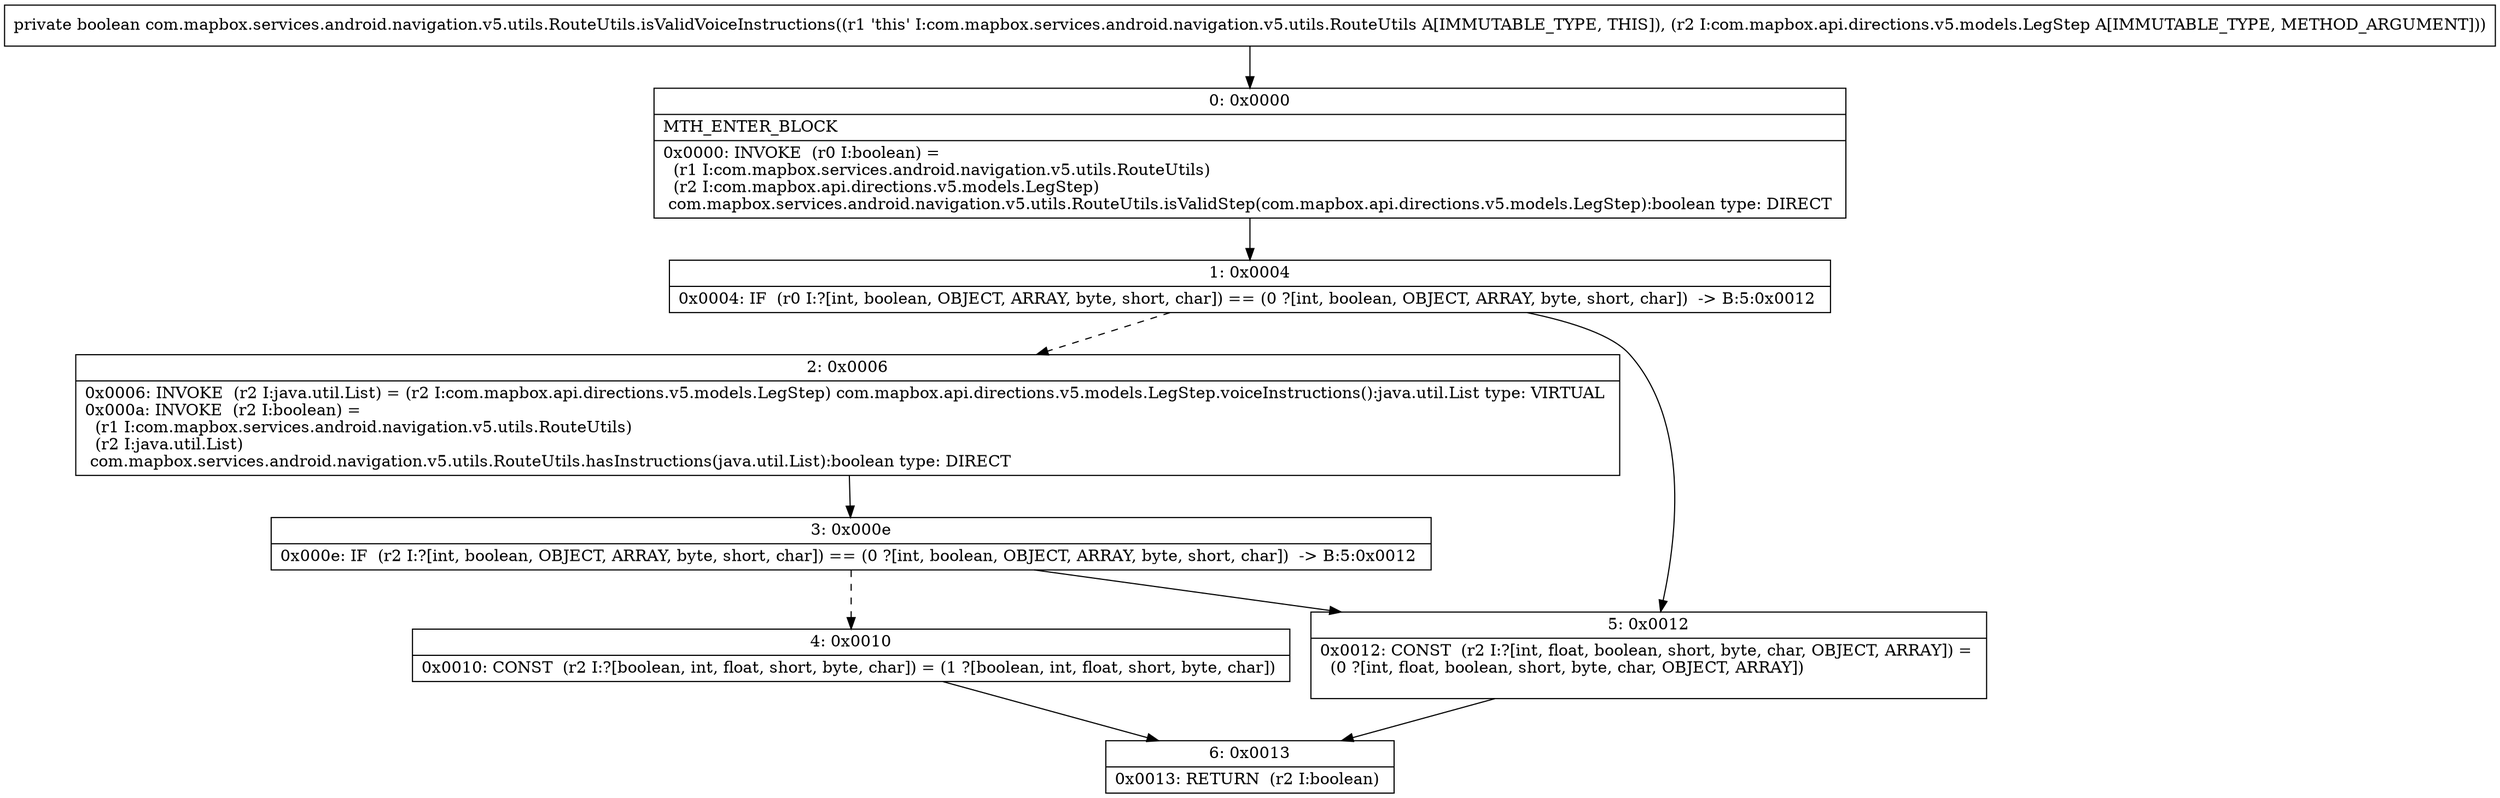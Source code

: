 digraph "CFG forcom.mapbox.services.android.navigation.v5.utils.RouteUtils.isValidVoiceInstructions(Lcom\/mapbox\/api\/directions\/v5\/models\/LegStep;)Z" {
Node_0 [shape=record,label="{0\:\ 0x0000|MTH_ENTER_BLOCK\l|0x0000: INVOKE  (r0 I:boolean) = \l  (r1 I:com.mapbox.services.android.navigation.v5.utils.RouteUtils)\l  (r2 I:com.mapbox.api.directions.v5.models.LegStep)\l com.mapbox.services.android.navigation.v5.utils.RouteUtils.isValidStep(com.mapbox.api.directions.v5.models.LegStep):boolean type: DIRECT \l}"];
Node_1 [shape=record,label="{1\:\ 0x0004|0x0004: IF  (r0 I:?[int, boolean, OBJECT, ARRAY, byte, short, char]) == (0 ?[int, boolean, OBJECT, ARRAY, byte, short, char])  \-\> B:5:0x0012 \l}"];
Node_2 [shape=record,label="{2\:\ 0x0006|0x0006: INVOKE  (r2 I:java.util.List) = (r2 I:com.mapbox.api.directions.v5.models.LegStep) com.mapbox.api.directions.v5.models.LegStep.voiceInstructions():java.util.List type: VIRTUAL \l0x000a: INVOKE  (r2 I:boolean) = \l  (r1 I:com.mapbox.services.android.navigation.v5.utils.RouteUtils)\l  (r2 I:java.util.List)\l com.mapbox.services.android.navigation.v5.utils.RouteUtils.hasInstructions(java.util.List):boolean type: DIRECT \l}"];
Node_3 [shape=record,label="{3\:\ 0x000e|0x000e: IF  (r2 I:?[int, boolean, OBJECT, ARRAY, byte, short, char]) == (0 ?[int, boolean, OBJECT, ARRAY, byte, short, char])  \-\> B:5:0x0012 \l}"];
Node_4 [shape=record,label="{4\:\ 0x0010|0x0010: CONST  (r2 I:?[boolean, int, float, short, byte, char]) = (1 ?[boolean, int, float, short, byte, char]) \l}"];
Node_5 [shape=record,label="{5\:\ 0x0012|0x0012: CONST  (r2 I:?[int, float, boolean, short, byte, char, OBJECT, ARRAY]) = \l  (0 ?[int, float, boolean, short, byte, char, OBJECT, ARRAY])\l \l}"];
Node_6 [shape=record,label="{6\:\ 0x0013|0x0013: RETURN  (r2 I:boolean) \l}"];
MethodNode[shape=record,label="{private boolean com.mapbox.services.android.navigation.v5.utils.RouteUtils.isValidVoiceInstructions((r1 'this' I:com.mapbox.services.android.navigation.v5.utils.RouteUtils A[IMMUTABLE_TYPE, THIS]), (r2 I:com.mapbox.api.directions.v5.models.LegStep A[IMMUTABLE_TYPE, METHOD_ARGUMENT])) }"];
MethodNode -> Node_0;
Node_0 -> Node_1;
Node_1 -> Node_2[style=dashed];
Node_1 -> Node_5;
Node_2 -> Node_3;
Node_3 -> Node_4[style=dashed];
Node_3 -> Node_5;
Node_4 -> Node_6;
Node_5 -> Node_6;
}


